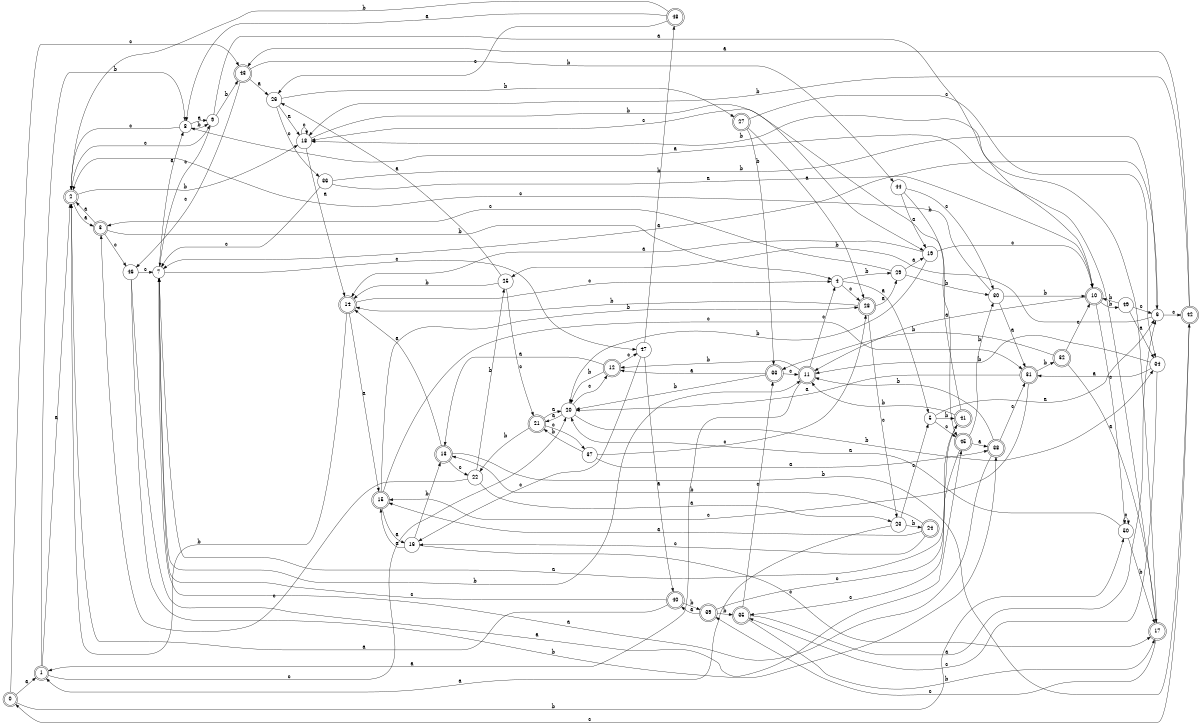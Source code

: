 digraph n41_6 {
__start0 [label="" shape="none"];

rankdir=LR;
size="8,5";

s0 [style="rounded,filled", color="black", fillcolor="white" shape="doublecircle", label="0"];
s1 [style="rounded,filled", color="black", fillcolor="white" shape="doublecircle", label="1"];
s2 [style="rounded,filled", color="black", fillcolor="white" shape="doublecircle", label="2"];
s3 [style="rounded,filled", color="black", fillcolor="white" shape="doublecircle", label="3"];
s4 [style="filled", color="black", fillcolor="white" shape="circle", label="4"];
s5 [style="filled", color="black", fillcolor="white" shape="circle", label="5"];
s6 [style="filled", color="black", fillcolor="white" shape="circle", label="6"];
s7 [style="filled", color="black", fillcolor="white" shape="circle", label="7"];
s8 [style="filled", color="black", fillcolor="white" shape="circle", label="8"];
s9 [style="filled", color="black", fillcolor="white" shape="circle", label="9"];
s10 [style="rounded,filled", color="black", fillcolor="white" shape="doublecircle", label="10"];
s11 [style="rounded,filled", color="black", fillcolor="white" shape="doublecircle", label="11"];
s12 [style="rounded,filled", color="black", fillcolor="white" shape="doublecircle", label="12"];
s13 [style="rounded,filled", color="black", fillcolor="white" shape="doublecircle", label="13"];
s14 [style="rounded,filled", color="black", fillcolor="white" shape="doublecircle", label="14"];
s15 [style="rounded,filled", color="black", fillcolor="white" shape="doublecircle", label="15"];
s16 [style="filled", color="black", fillcolor="white" shape="circle", label="16"];
s17 [style="rounded,filled", color="black", fillcolor="white" shape="doublecircle", label="17"];
s18 [style="filled", color="black", fillcolor="white" shape="circle", label="18"];
s19 [style="filled", color="black", fillcolor="white" shape="circle", label="19"];
s20 [style="filled", color="black", fillcolor="white" shape="circle", label="20"];
s21 [style="rounded,filled", color="black", fillcolor="white" shape="doublecircle", label="21"];
s22 [style="filled", color="black", fillcolor="white" shape="circle", label="22"];
s23 [style="filled", color="black", fillcolor="white" shape="circle", label="23"];
s24 [style="rounded,filled", color="black", fillcolor="white" shape="doublecircle", label="24"];
s25 [style="filled", color="black", fillcolor="white" shape="circle", label="25"];
s26 [style="filled", color="black", fillcolor="white" shape="circle", label="26"];
s27 [style="rounded,filled", color="black", fillcolor="white" shape="doublecircle", label="27"];
s28 [style="rounded,filled", color="black", fillcolor="white" shape="doublecircle", label="28"];
s29 [style="filled", color="black", fillcolor="white" shape="circle", label="29"];
s30 [style="filled", color="black", fillcolor="white" shape="circle", label="30"];
s31 [style="rounded,filled", color="black", fillcolor="white" shape="doublecircle", label="31"];
s32 [style="rounded,filled", color="black", fillcolor="white" shape="doublecircle", label="32"];
s33 [style="rounded,filled", color="black", fillcolor="white" shape="doublecircle", label="33"];
s34 [style="filled", color="black", fillcolor="white" shape="circle", label="34"];
s35 [style="rounded,filled", color="black", fillcolor="white" shape="doublecircle", label="35"];
s36 [style="filled", color="black", fillcolor="white" shape="circle", label="36"];
s37 [style="filled", color="black", fillcolor="white" shape="circle", label="37"];
s38 [style="rounded,filled", color="black", fillcolor="white" shape="doublecircle", label="38"];
s39 [style="rounded,filled", color="black", fillcolor="white" shape="doublecircle", label="39"];
s40 [style="rounded,filled", color="black", fillcolor="white" shape="doublecircle", label="40"];
s41 [style="rounded,filled", color="black", fillcolor="white" shape="doublecircle", label="41"];
s42 [style="rounded,filled", color="black", fillcolor="white" shape="doublecircle", label="42"];
s43 [style="rounded,filled", color="black", fillcolor="white" shape="doublecircle", label="43"];
s44 [style="filled", color="black", fillcolor="white" shape="circle", label="44"];
s45 [style="rounded,filled", color="black", fillcolor="white" shape="doublecircle", label="45"];
s46 [style="filled", color="black", fillcolor="white" shape="circle", label="46"];
s47 [style="filled", color="black", fillcolor="white" shape="circle", label="47"];
s48 [style="rounded,filled", color="black", fillcolor="white" shape="doublecircle", label="48"];
s49 [style="filled", color="black", fillcolor="white" shape="circle", label="49"];
s50 [style="filled", color="black", fillcolor="white" shape="circle", label="50"];
s0 -> s1 [label="a"];
s0 -> s50 [label="b"];
s0 -> s43 [label="c"];
s1 -> s2 [label="a"];
s1 -> s8 [label="b"];
s1 -> s20 [label="c"];
s2 -> s3 [label="a"];
s2 -> s18 [label="b"];
s2 -> s9 [label="c"];
s3 -> s2 [label="a"];
s3 -> s4 [label="b"];
s3 -> s46 [label="c"];
s4 -> s5 [label="a"];
s4 -> s29 [label="b"];
s4 -> s28 [label="c"];
s5 -> s6 [label="a"];
s5 -> s41 [label="b"];
s5 -> s45 [label="c"];
s6 -> s7 [label="a"];
s6 -> s25 [label="b"];
s6 -> s42 [label="c"];
s7 -> s8 [label="a"];
s7 -> s11 [label="b"];
s7 -> s47 [label="c"];
s8 -> s9 [label="a"];
s8 -> s9 [label="b"];
s8 -> s2 [label="c"];
s9 -> s10 [label="a"];
s9 -> s43 [label="b"];
s9 -> s7 [label="c"];
s10 -> s11 [label="a"];
s10 -> s49 [label="b"];
s10 -> s50 [label="c"];
s11 -> s1 [label="a"];
s11 -> s12 [label="b"];
s11 -> s4 [label="c"];
s12 -> s13 [label="a"];
s12 -> s20 [label="b"];
s12 -> s47 [label="c"];
s13 -> s14 [label="a"];
s13 -> s42 [label="b"];
s13 -> s22 [label="c"];
s14 -> s15 [label="a"];
s14 -> s2 [label="b"];
s14 -> s4 [label="c"];
s15 -> s16 [label="a"];
s15 -> s28 [label="b"];
s15 -> s31 [label="c"];
s16 -> s15 [label="a"];
s16 -> s13 [label="b"];
s16 -> s17 [label="c"];
s17 -> s8 [label="a"];
s17 -> s18 [label="b"];
s17 -> s39 [label="c"];
s18 -> s14 [label="a"];
s18 -> s19 [label="b"];
s18 -> s18 [label="c"];
s19 -> s14 [label="a"];
s19 -> s20 [label="b"];
s19 -> s10 [label="c"];
s20 -> s21 [label="a"];
s20 -> s34 [label="b"];
s20 -> s12 [label="c"];
s21 -> s20 [label="a"];
s21 -> s22 [label="b"];
s21 -> s37 [label="c"];
s22 -> s23 [label="a"];
s22 -> s25 [label="b"];
s22 -> s3 [label="c"];
s23 -> s1 [label="a"];
s23 -> s24 [label="b"];
s23 -> s5 [label="c"];
s24 -> s15 [label="a"];
s24 -> s13 [label="b"];
s24 -> s16 [label="c"];
s25 -> s26 [label="a"];
s25 -> s14 [label="b"];
s25 -> s21 [label="c"];
s26 -> s18 [label="a"];
s26 -> s27 [label="b"];
s26 -> s36 [label="c"];
s27 -> s28 [label="a"];
s27 -> s33 [label="b"];
s27 -> s34 [label="c"];
s28 -> s29 [label="a"];
s28 -> s14 [label="b"];
s28 -> s23 [label="c"];
s29 -> s19 [label="a"];
s29 -> s30 [label="b"];
s29 -> s3 [label="c"];
s30 -> s31 [label="a"];
s30 -> s10 [label="b"];
s30 -> s2 [label="c"];
s31 -> s20 [label="a"];
s31 -> s32 [label="b"];
s31 -> s15 [label="c"];
s32 -> s17 [label="a"];
s32 -> s33 [label="b"];
s32 -> s10 [label="c"];
s33 -> s12 [label="a"];
s33 -> s20 [label="b"];
s33 -> s11 [label="c"];
s34 -> s31 [label="a"];
s34 -> s11 [label="b"];
s34 -> s35 [label="c"];
s35 -> s6 [label="a"];
s35 -> s17 [label="b"];
s35 -> s33 [label="c"];
s36 -> s10 [label="a"];
s36 -> s6 [label="b"];
s36 -> s7 [label="c"];
s37 -> s38 [label="a"];
s37 -> s21 [label="b"];
s37 -> s28 [label="c"];
s38 -> s7 [label="a"];
s38 -> s11 [label="b"];
s38 -> s31 [label="c"];
s39 -> s40 [label="a"];
s39 -> s35 [label="b"];
s39 -> s41 [label="c"];
s40 -> s2 [label="a"];
s40 -> s39 [label="b"];
s40 -> s7 [label="c"];
s41 -> s7 [label="a"];
s41 -> s11 [label="b"];
s41 -> s18 [label="c"];
s42 -> s43 [label="a"];
s42 -> s18 [label="b"];
s42 -> s0 [label="c"];
s43 -> s26 [label="a"];
s43 -> s44 [label="b"];
s43 -> s46 [label="c"];
s44 -> s19 [label="a"];
s44 -> s45 [label="b"];
s44 -> s30 [label="c"];
s45 -> s38 [label="a"];
s45 -> s30 [label="b"];
s45 -> s35 [label="c"];
s46 -> s45 [label="a"];
s46 -> s38 [label="b"];
s46 -> s7 [label="c"];
s47 -> s40 [label="a"];
s47 -> s48 [label="b"];
s47 -> s16 [label="c"];
s48 -> s8 [label="a"];
s48 -> s2 [label="b"];
s48 -> s26 [label="c"];
s49 -> s34 [label="a"];
s49 -> s10 [label="b"];
s49 -> s6 [label="c"];
s50 -> s20 [label="a"];
s50 -> s17 [label="b"];
s50 -> s50 [label="c"];

}